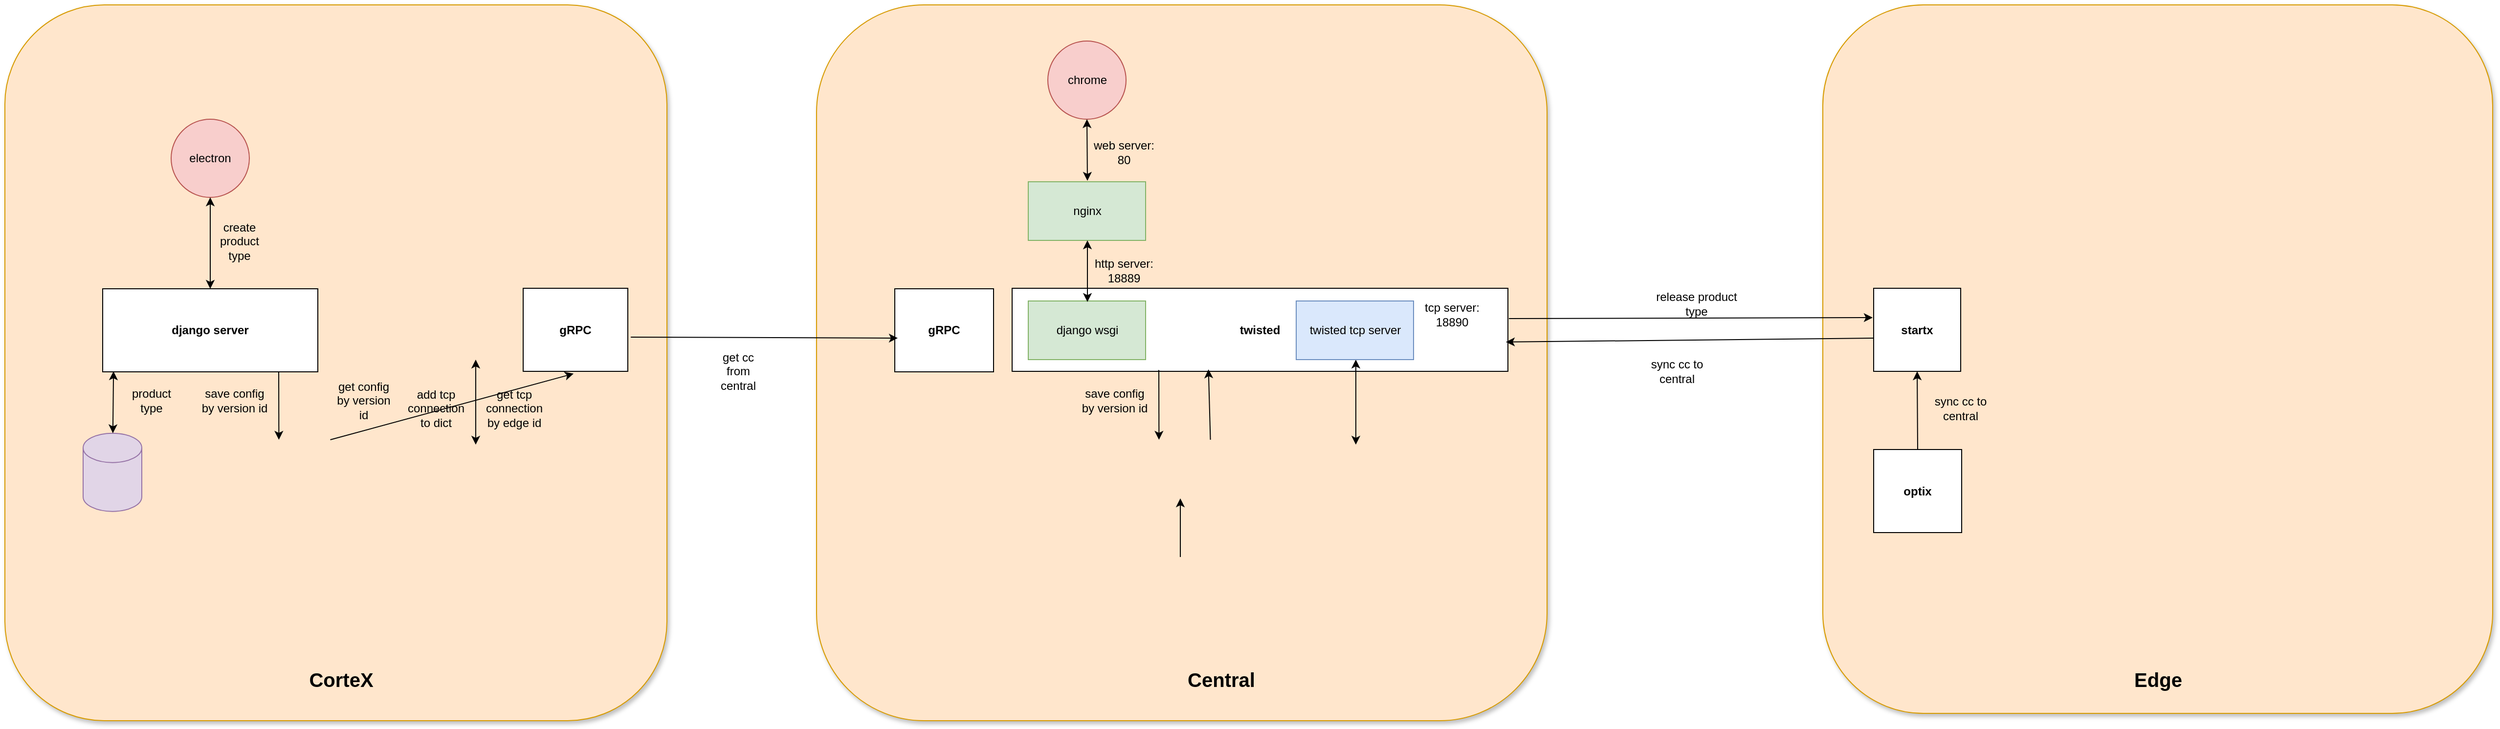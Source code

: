 <mxfile version="24.8.6">
  <diagram name="第 1 页" id="PzokZFdOADGy7_pB55ky">
    <mxGraphModel dx="2074" dy="1146" grid="1" gridSize="10" guides="1" tooltips="1" connect="1" arrows="1" fold="1" page="1" pageScale="1" pageWidth="3300" pageHeight="4681" math="0" shadow="0">
      <root>
        <mxCell id="0" />
        <mxCell id="1" parent="0" />
        <mxCell id="ArdMYgsBvblEmgynCt6V-97" value="" style="rounded=1;whiteSpace=wrap;html=1;fillColor=#ffe6cc;strokeColor=#d79b00;glass=0;shadow=1;" parent="1" vertex="1">
          <mxGeometry x="2479" y="1370" width="685" height="725" as="geometry" />
        </mxCell>
        <mxCell id="ArdMYgsBvblEmgynCt6V-98" value="" style="rounded=1;whiteSpace=wrap;html=1;fillColor=#ffe6cc;strokeColor=#d79b00;shadow=1;" parent="1" vertex="1">
          <mxGeometry x="1450" y="1370" width="747" height="732.5" as="geometry" />
        </mxCell>
        <mxCell id="ArdMYgsBvblEmgynCt6V-99" value="&lt;b&gt;twisted&lt;/b&gt;" style="rounded=0;whiteSpace=wrap;html=1;fontSize=12;fontStyle=0;fontColor=default;fontFamily=Helvetica;" parent="1" vertex="1">
          <mxGeometry x="1650" y="1660" width="507" height="85" as="geometry" />
        </mxCell>
        <mxCell id="ArdMYgsBvblEmgynCt6V-100" value="&lt;span style=&quot;font-size: 12px;&quot; data-lucid-content=&quot;{&amp;quot;t&amp;quot;:&amp;quot;CorteX Backend Service&amp;quot;,&amp;quot;m&amp;quot;:[{&amp;quot;s&amp;quot;:0,&amp;quot;n&amp;quot;:&amp;quot;fsp&amp;quot;,&amp;quot;v&amp;quot;:&amp;quot;ss_presetShapeStyle1_textStyle&amp;quot;,&amp;quot;e&amp;quot;:22},{&amp;quot;s&amp;quot;:0,&amp;quot;n&amp;quot;:&amp;quot;fsp2&amp;quot;,&amp;quot;v&amp;quot;:&amp;quot;ss_presetShapeStyle1_textStyle&amp;quot;,&amp;quot;e&amp;quot;:22},{&amp;quot;s&amp;quot;:0,&amp;quot;n&amp;quot;:&amp;quot;s&amp;quot;,&amp;quot;v&amp;quot;:22.222,&amp;quot;e&amp;quot;:22}]}&quot; data-lucid-type=&quot;application/vnd.lucid.text&quot;&gt;&lt;span style=&quot;font-size: 12px;&quot;&gt;&lt;b&gt;startx&lt;/b&gt;&lt;/span&gt;&lt;/span&gt;" style="rounded=0;whiteSpace=wrap;html=1;fontSize=12;fontStyle=0;fontColor=default;fontFamily=Helvetica;" parent="1" vertex="1">
          <mxGeometry x="2531" y="1660" width="89" height="85" as="geometry" />
        </mxCell>
        <mxCell id="ArdMYgsBvblEmgynCt6V-106" value="" style="endArrow=classic;html=1;rounded=0;exitX=0.5;exitY=0;exitDx=0;exitDy=0;" parent="1" edge="1">
          <mxGeometry width="50" height="50" relative="1" as="geometry">
            <mxPoint x="1822" y="1935" as="sourcePoint" />
            <mxPoint x="1822" y="1875" as="targetPoint" />
          </mxGeometry>
        </mxCell>
        <mxCell id="ArdMYgsBvblEmgynCt6V-107" value="" style="endArrow=classic;html=1;rounded=0;exitX=0.429;exitY=0.977;exitDx=0;exitDy=0;exitPerimeter=0;entryX=0.5;entryY=0;entryDx=0;entryDy=0;" parent="1" edge="1">
          <mxGeometry width="50" height="50" relative="1" as="geometry">
            <mxPoint x="1800.003" y="1743.62" as="sourcePoint" />
            <mxPoint x="1800.18" y="1815" as="targetPoint" />
          </mxGeometry>
        </mxCell>
        <mxCell id="ArdMYgsBvblEmgynCt6V-108" value="save config by version id&lt;div&gt;&lt;/div&gt;" style="text;strokeColor=none;align=center;fillColor=none;html=1;verticalAlign=middle;whiteSpace=wrap;rounded=0;" parent="1" vertex="1">
          <mxGeometry x="1720" y="1760" width="70" height="30" as="geometry" />
        </mxCell>
        <mxCell id="ArdMYgsBvblEmgynCt6V-109" value="Central" style="text;strokeColor=none;align=center;fillColor=none;html=1;verticalAlign=middle;whiteSpace=wrap;rounded=0;fontSize=20;fontStyle=1" parent="1" vertex="1">
          <mxGeometry x="1833.5" y="2045" width="60" height="30" as="geometry" />
        </mxCell>
        <mxCell id="ArdMYgsBvblEmgynCt6V-110" value="Edge" style="text;strokeColor=none;align=center;fillColor=none;html=1;verticalAlign=middle;whiteSpace=wrap;rounded=0;fontSize=20;fontStyle=1" parent="1" vertex="1">
          <mxGeometry x="2791.5" y="2045" width="60" height="30" as="geometry" />
        </mxCell>
        <mxCell id="ArdMYgsBvblEmgynCt6V-114" value="" style="endArrow=classic;html=1;rounded=0;exitX=0.681;exitY=0;exitDx=0;exitDy=0;entryX=0.396;entryY=0.976;entryDx=0;entryDy=0;entryPerimeter=0;exitPerimeter=0;" parent="1" target="ArdMYgsBvblEmgynCt6V-99" edge="1">
          <mxGeometry width="50" height="50" relative="1" as="geometry">
            <mxPoint x="1852.77" y="1815" as="sourcePoint" />
            <mxPoint x="1864" y="1745" as="targetPoint" />
          </mxGeometry>
        </mxCell>
        <mxCell id="ArdMYgsBvblEmgynCt6V-118" value="sync cc to central" style="text;strokeColor=none;align=center;fillColor=none;html=1;verticalAlign=middle;whiteSpace=wrap;rounded=0;" parent="1" vertex="1">
          <mxGeometry x="2590" y="1767.5" width="60" height="30" as="geometry" />
        </mxCell>
        <mxCell id="ArdMYgsBvblEmgynCt6V-123" value="release product type" style="text;strokeColor=none;align=center;fillColor=none;html=1;verticalAlign=middle;whiteSpace=wrap;rounded=0;" parent="1" vertex="1">
          <mxGeometry x="2300" y="1660.5" width="100" height="30" as="geometry" />
        </mxCell>
        <mxCell id="ArdMYgsBvblEmgynCt6V-127" value="tcp server: 18890" style="text;strokeColor=none;align=center;fillColor=none;html=1;verticalAlign=middle;whiteSpace=wrap;rounded=0;" parent="1" vertex="1">
          <mxGeometry x="2070" y="1672" width="60" height="30" as="geometry" />
        </mxCell>
        <mxCell id="ArdMYgsBvblEmgynCt6V-131" value="chrome" style="ellipse;whiteSpace=wrap;html=1;aspect=fixed;fillColor=#f8cecc;strokeColor=#b85450;" parent="1" vertex="1">
          <mxGeometry x="1686.5" y="1407" width="80" height="80" as="geometry" />
        </mxCell>
        <mxCell id="ArdMYgsBvblEmgynCt6V-132" value="" style="endArrow=classic;startArrow=classic;html=1;rounded=0;exitX=0.5;exitY=1;exitDx=0;exitDy=0;" parent="1" source="ArdMYgsBvblEmgynCt6V-131" edge="1">
          <mxGeometry width="50" height="50" relative="1" as="geometry">
            <mxPoint x="2300" y="1697" as="sourcePoint" />
            <mxPoint x="1727" y="1550" as="targetPoint" />
          </mxGeometry>
        </mxCell>
        <mxCell id="ArdMYgsBvblEmgynCt6V-133" value="" style="endArrow=classic;startArrow=classic;html=1;rounded=0;entryX=0.103;entryY=0.969;entryDx=0;entryDy=0;entryPerimeter=0;exitX=0.479;exitY=0.042;exitDx=0;exitDy=0;exitPerimeter=0;" parent="1" edge="1">
          <mxGeometry width="50" height="50" relative="1" as="geometry">
            <mxPoint x="2001.48" y="1820.02" as="sourcePoint" />
            <mxPoint x="2001.461" y="1732.995" as="targetPoint" />
          </mxGeometry>
        </mxCell>
        <mxCell id="ArdMYgsBvblEmgynCt6V-134" value="web server: 80" style="text;strokeColor=none;align=center;fillColor=none;html=1;verticalAlign=middle;whiteSpace=wrap;rounded=0;" parent="1" vertex="1">
          <mxGeometry x="1726" y="1506" width="77" height="30" as="geometry" />
        </mxCell>
        <mxCell id="ArdMYgsBvblEmgynCt6V-137" value="django wsgi" style="rounded=0;whiteSpace=wrap;html=1;fillColor=#d5e8d4;strokeColor=#82b366;" parent="1" vertex="1">
          <mxGeometry x="1666.5" y="1673" width="120" height="60" as="geometry" />
        </mxCell>
        <mxCell id="ArdMYgsBvblEmgynCt6V-138" value="twisted tcp server" style="rounded=0;whiteSpace=wrap;html=1;fillColor=#dae8fc;strokeColor=#6c8ebf;" parent="1" vertex="1">
          <mxGeometry x="1940.5" y="1673" width="120" height="60" as="geometry" />
        </mxCell>
        <mxCell id="ArdMYgsBvblEmgynCt6V-142" value="nginx" style="rounded=0;whiteSpace=wrap;html=1;fillColor=#d5e8d4;strokeColor=#82b366;" parent="1" vertex="1">
          <mxGeometry x="1666.5" y="1551" width="120" height="60" as="geometry" />
        </mxCell>
        <mxCell id="ArdMYgsBvblEmgynCt6V-143" value="" style="endArrow=classic;startArrow=classic;html=1;rounded=0;exitX=0.5;exitY=1;exitDx=0;exitDy=0;" parent="1" edge="1">
          <mxGeometry width="50" height="50" relative="1" as="geometry">
            <mxPoint x="1727" y="1611" as="sourcePoint" />
            <mxPoint x="1727" y="1674" as="targetPoint" />
          </mxGeometry>
        </mxCell>
        <mxCell id="ArdMYgsBvblEmgynCt6V-144" value="http server: 18889" style="text;strokeColor=none;align=center;fillColor=none;html=1;verticalAlign=middle;whiteSpace=wrap;rounded=0;" parent="1" vertex="1">
          <mxGeometry x="1726" y="1627" width="77" height="30" as="geometry" />
        </mxCell>
        <mxCell id="ArdMYgsBvblEmgynCt6V-145" value="" style="rounded=1;whiteSpace=wrap;html=1;fillColor=#ffe6cc;strokeColor=#d79b00;shadow=1;" parent="1" vertex="1">
          <mxGeometry x="620" y="1370" width="677" height="732.5" as="geometry" />
        </mxCell>
        <mxCell id="ArdMYgsBvblEmgynCt6V-146" value="&lt;b&gt;gRPC&lt;/b&gt;" style="rounded=0;whiteSpace=wrap;html=1;fontSize=12;fontStyle=0;fontColor=default;fontFamily=Helvetica;" parent="1" vertex="1">
          <mxGeometry x="1150" y="1660" width="107" height="85" as="geometry" />
        </mxCell>
        <mxCell id="ArdMYgsBvblEmgynCt6V-150" value="" style="endArrow=classic;html=1;rounded=0;exitX=0.429;exitY=0.977;exitDx=0;exitDy=0;exitPerimeter=0;entryX=0.5;entryY=0;entryDx=0;entryDy=0;" parent="1" edge="1">
          <mxGeometry width="50" height="50" relative="1" as="geometry">
            <mxPoint x="900.003" y="1743.62" as="sourcePoint" />
            <mxPoint x="900.18" y="1815" as="targetPoint" />
          </mxGeometry>
        </mxCell>
        <mxCell id="ArdMYgsBvblEmgynCt6V-151" value="save config by version id&lt;div&gt;&lt;/div&gt;" style="text;strokeColor=none;align=center;fillColor=none;html=1;verticalAlign=middle;whiteSpace=wrap;rounded=0;" parent="1" vertex="1">
          <mxGeometry x="820" y="1760" width="70" height="30" as="geometry" />
        </mxCell>
        <mxCell id="ArdMYgsBvblEmgynCt6V-152" value="CorteX" style="text;strokeColor=none;align=center;fillColor=none;html=1;verticalAlign=middle;whiteSpace=wrap;rounded=0;fontSize=20;fontStyle=1" parent="1" vertex="1">
          <mxGeometry x="933.5" y="2045" width="60" height="30" as="geometry" />
        </mxCell>
        <mxCell id="ArdMYgsBvblEmgynCt6V-153" value="" style="shape=cylinder3;whiteSpace=wrap;html=1;boundedLbl=1;backgroundOutline=1;size=15;fillColor=#e1d5e7;strokeColor=#9673a6;" parent="1" vertex="1">
          <mxGeometry x="700" y="1808.32" width="60" height="80" as="geometry" />
        </mxCell>
        <mxCell id="ArdMYgsBvblEmgynCt6V-154" value="" style="endArrow=classic;startArrow=classic;html=1;rounded=0;entryX=0.087;entryY=1.028;entryDx=0;entryDy=0;entryPerimeter=0;" parent="1" source="ArdMYgsBvblEmgynCt6V-153" edge="1">
          <mxGeometry width="50" height="50" relative="1" as="geometry">
            <mxPoint x="1560" y="1893.32" as="sourcePoint" />
            <mxPoint x="731.069" y="1745.0" as="targetPoint" />
          </mxGeometry>
        </mxCell>
        <mxCell id="ArdMYgsBvblEmgynCt6V-155" value="create product type" style="text;strokeColor=none;align=center;fillColor=none;html=1;verticalAlign=middle;whiteSpace=wrap;rounded=0;" parent="1" vertex="1">
          <mxGeometry x="830" y="1597" width="60" height="30" as="geometry" />
        </mxCell>
        <mxCell id="ArdMYgsBvblEmgynCt6V-156" value="" style="endArrow=classic;html=1;rounded=0;exitX=0.681;exitY=0;exitDx=0;exitDy=0;entryX=0.482;entryY=1.028;entryDx=0;entryDy=0;entryPerimeter=0;exitPerimeter=0;" parent="1" target="ArdMYgsBvblEmgynCt6V-146" edge="1">
          <mxGeometry width="50" height="50" relative="1" as="geometry">
            <mxPoint x="952.77" y="1815" as="sourcePoint" />
            <mxPoint x="964" y="1745" as="targetPoint" />
          </mxGeometry>
        </mxCell>
        <mxCell id="ArdMYgsBvblEmgynCt6V-157" value="get config by version id" style="text;strokeColor=none;align=center;fillColor=none;html=1;verticalAlign=middle;whiteSpace=wrap;rounded=0;" parent="1" vertex="1">
          <mxGeometry x="957" y="1760" width="60" height="30" as="geometry" />
        </mxCell>
        <mxCell id="ArdMYgsBvblEmgynCt6V-159" value="add tcp connection to dict" style="text;strokeColor=none;align=center;fillColor=none;html=1;verticalAlign=middle;whiteSpace=wrap;rounded=0;" parent="1" vertex="1">
          <mxGeometry x="1031" y="1767.5" width="60" height="30" as="geometry" />
        </mxCell>
        <mxCell id="ArdMYgsBvblEmgynCt6V-160" value="get tcp connection by edge id" style="text;strokeColor=none;align=center;fillColor=none;html=1;verticalAlign=middle;whiteSpace=wrap;rounded=0;" parent="1" vertex="1">
          <mxGeometry x="1111" y="1767.5" width="60" height="30" as="geometry" />
        </mxCell>
        <mxCell id="ArdMYgsBvblEmgynCt6V-163" value="electron" style="ellipse;whiteSpace=wrap;html=1;aspect=fixed;fillColor=#f8cecc;strokeColor=#b85450;" parent="1" vertex="1">
          <mxGeometry x="790" y="1487" width="80" height="80" as="geometry" />
        </mxCell>
        <mxCell id="ArdMYgsBvblEmgynCt6V-164" value="" style="endArrow=classic;startArrow=classic;html=1;rounded=0;exitX=0.5;exitY=1;exitDx=0;exitDy=0;" parent="1" source="ArdMYgsBvblEmgynCt6V-163" target="ArdMYgsBvblEmgynCt6V-175" edge="1">
          <mxGeometry width="50" height="50" relative="1" as="geometry">
            <mxPoint x="1400" y="1697" as="sourcePoint" />
            <mxPoint x="827" y="1550" as="targetPoint" />
          </mxGeometry>
        </mxCell>
        <mxCell id="ArdMYgsBvblEmgynCt6V-165" value="" style="endArrow=classic;startArrow=classic;html=1;rounded=0;entryX=0.103;entryY=0.969;entryDx=0;entryDy=0;entryPerimeter=0;exitX=0.479;exitY=0.042;exitDx=0;exitDy=0;exitPerimeter=0;" parent="1" edge="1">
          <mxGeometry width="50" height="50" relative="1" as="geometry">
            <mxPoint x="1101.48" y="1820.02" as="sourcePoint" />
            <mxPoint x="1101.461" y="1732.995" as="targetPoint" />
          </mxGeometry>
        </mxCell>
        <mxCell id="ArdMYgsBvblEmgynCt6V-173" value="&lt;b&gt;gRPC&lt;/b&gt;" style="rounded=0;whiteSpace=wrap;html=1;fontSize=12;fontStyle=0;fontColor=default;fontFamily=Helvetica;" parent="1" vertex="1">
          <mxGeometry x="1530" y="1660.5" width="101" height="85" as="geometry" />
        </mxCell>
        <mxCell id="ArdMYgsBvblEmgynCt6V-175" value="&lt;b&gt;django server&lt;/b&gt;" style="rounded=0;whiteSpace=wrap;html=1;fontSize=12;fontStyle=0;fontColor=default;fontFamily=Helvetica;" parent="1" vertex="1">
          <mxGeometry x="720" y="1660.5" width="220" height="85" as="geometry" />
        </mxCell>
        <mxCell id="ArdMYgsBvblEmgynCt6V-176" value="sync cc to central" style="text;strokeColor=none;align=center;fillColor=none;html=1;verticalAlign=middle;whiteSpace=wrap;rounded=0;" parent="1" vertex="1">
          <mxGeometry x="2300" y="1730" width="60" height="30" as="geometry" />
        </mxCell>
        <mxCell id="ArdMYgsBvblEmgynCt6V-177" value="product type" style="text;strokeColor=none;align=center;fillColor=none;html=1;verticalAlign=middle;whiteSpace=wrap;rounded=0;" parent="1" vertex="1">
          <mxGeometry x="740" y="1760" width="60" height="30" as="geometry" />
        </mxCell>
        <mxCell id="xq7-DkZQs1Acq1c8sGdA-1" value="&lt;b&gt;optix&lt;/b&gt;" style="rounded=0;whiteSpace=wrap;html=1;fontSize=12;fontStyle=0;fontColor=default;fontFamily=Helvetica;" vertex="1" parent="1">
          <mxGeometry x="2531" y="1825" width="90" height="85" as="geometry" />
        </mxCell>
        <mxCell id="xq7-DkZQs1Acq1c8sGdA-2" value="" style="endArrow=classic;html=1;rounded=0;exitX=0.5;exitY=0;exitDx=0;exitDy=0;entryX=0.5;entryY=1;entryDx=0;entryDy=0;" edge="1" parent="1" source="xq7-DkZQs1Acq1c8sGdA-1" target="ArdMYgsBvblEmgynCt6V-100">
          <mxGeometry width="50" height="50" relative="1" as="geometry">
            <mxPoint x="2690" y="1550" as="sourcePoint" />
            <mxPoint x="2740" y="1500" as="targetPoint" />
          </mxGeometry>
        </mxCell>
        <mxCell id="xq7-DkZQs1Acq1c8sGdA-3" value="" style="endArrow=classic;html=1;rounded=0;entryX=0.996;entryY=0.647;entryDx=0;entryDy=0;entryPerimeter=0;exitX=0;exitY=0.6;exitDx=0;exitDy=0;exitPerimeter=0;" edge="1" parent="1" source="ArdMYgsBvblEmgynCt6V-100" target="ArdMYgsBvblEmgynCt6V-99">
          <mxGeometry width="50" height="50" relative="1" as="geometry">
            <mxPoint x="2690" y="1550" as="sourcePoint" />
            <mxPoint x="2740" y="1500" as="targetPoint" />
          </mxGeometry>
        </mxCell>
        <mxCell id="xq7-DkZQs1Acq1c8sGdA-4" value="" style="endArrow=classic;html=1;rounded=0;exitX=1.002;exitY=0.365;exitDx=0;exitDy=0;exitPerimeter=0;" edge="1" parent="1" source="ArdMYgsBvblEmgynCt6V-99">
          <mxGeometry width="50" height="50" relative="1" as="geometry">
            <mxPoint x="2690" y="1550" as="sourcePoint" />
            <mxPoint x="2530" y="1690" as="targetPoint" />
          </mxGeometry>
        </mxCell>
        <mxCell id="xq7-DkZQs1Acq1c8sGdA-5" value="" style="endArrow=classic;html=1;rounded=0;exitX=1.028;exitY=0.588;exitDx=0;exitDy=0;exitPerimeter=0;entryX=0.03;entryY=0.594;entryDx=0;entryDy=0;entryPerimeter=0;" edge="1" parent="1" source="ArdMYgsBvblEmgynCt6V-146" target="ArdMYgsBvblEmgynCt6V-173">
          <mxGeometry width="50" height="50" relative="1" as="geometry">
            <mxPoint x="1400" y="1790" as="sourcePoint" />
            <mxPoint x="1450" y="1740" as="targetPoint" />
          </mxGeometry>
        </mxCell>
        <mxCell id="xq7-DkZQs1Acq1c8sGdA-6" value="get cc from central" style="text;strokeColor=none;align=center;fillColor=none;html=1;verticalAlign=middle;whiteSpace=wrap;rounded=0;" vertex="1" parent="1">
          <mxGeometry x="1340" y="1730" width="60" height="30" as="geometry" />
        </mxCell>
      </root>
    </mxGraphModel>
  </diagram>
</mxfile>
